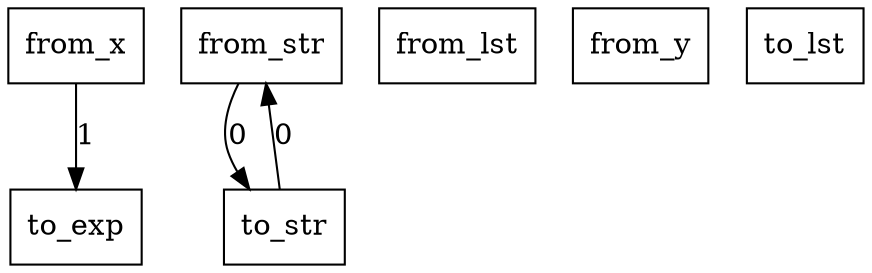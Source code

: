 digraph {
    graph [rankdir=TB
          ,bgcolor=transparent];
    node [shape=box
         ,fillcolor=white
         ,style=filled];
    0 [label=<from_x>];
    1 [label=<from_str>];
    2 [label=<from_lst>];
    3 [label=<from_y>];
    4 [label=<to_exp>];
    5 [label=<to_str>];
    6 [label=<to_lst>];
    0 -> 4 [label=1];
    1 -> 5 [label=0];
    5 -> 1 [label=0];
}